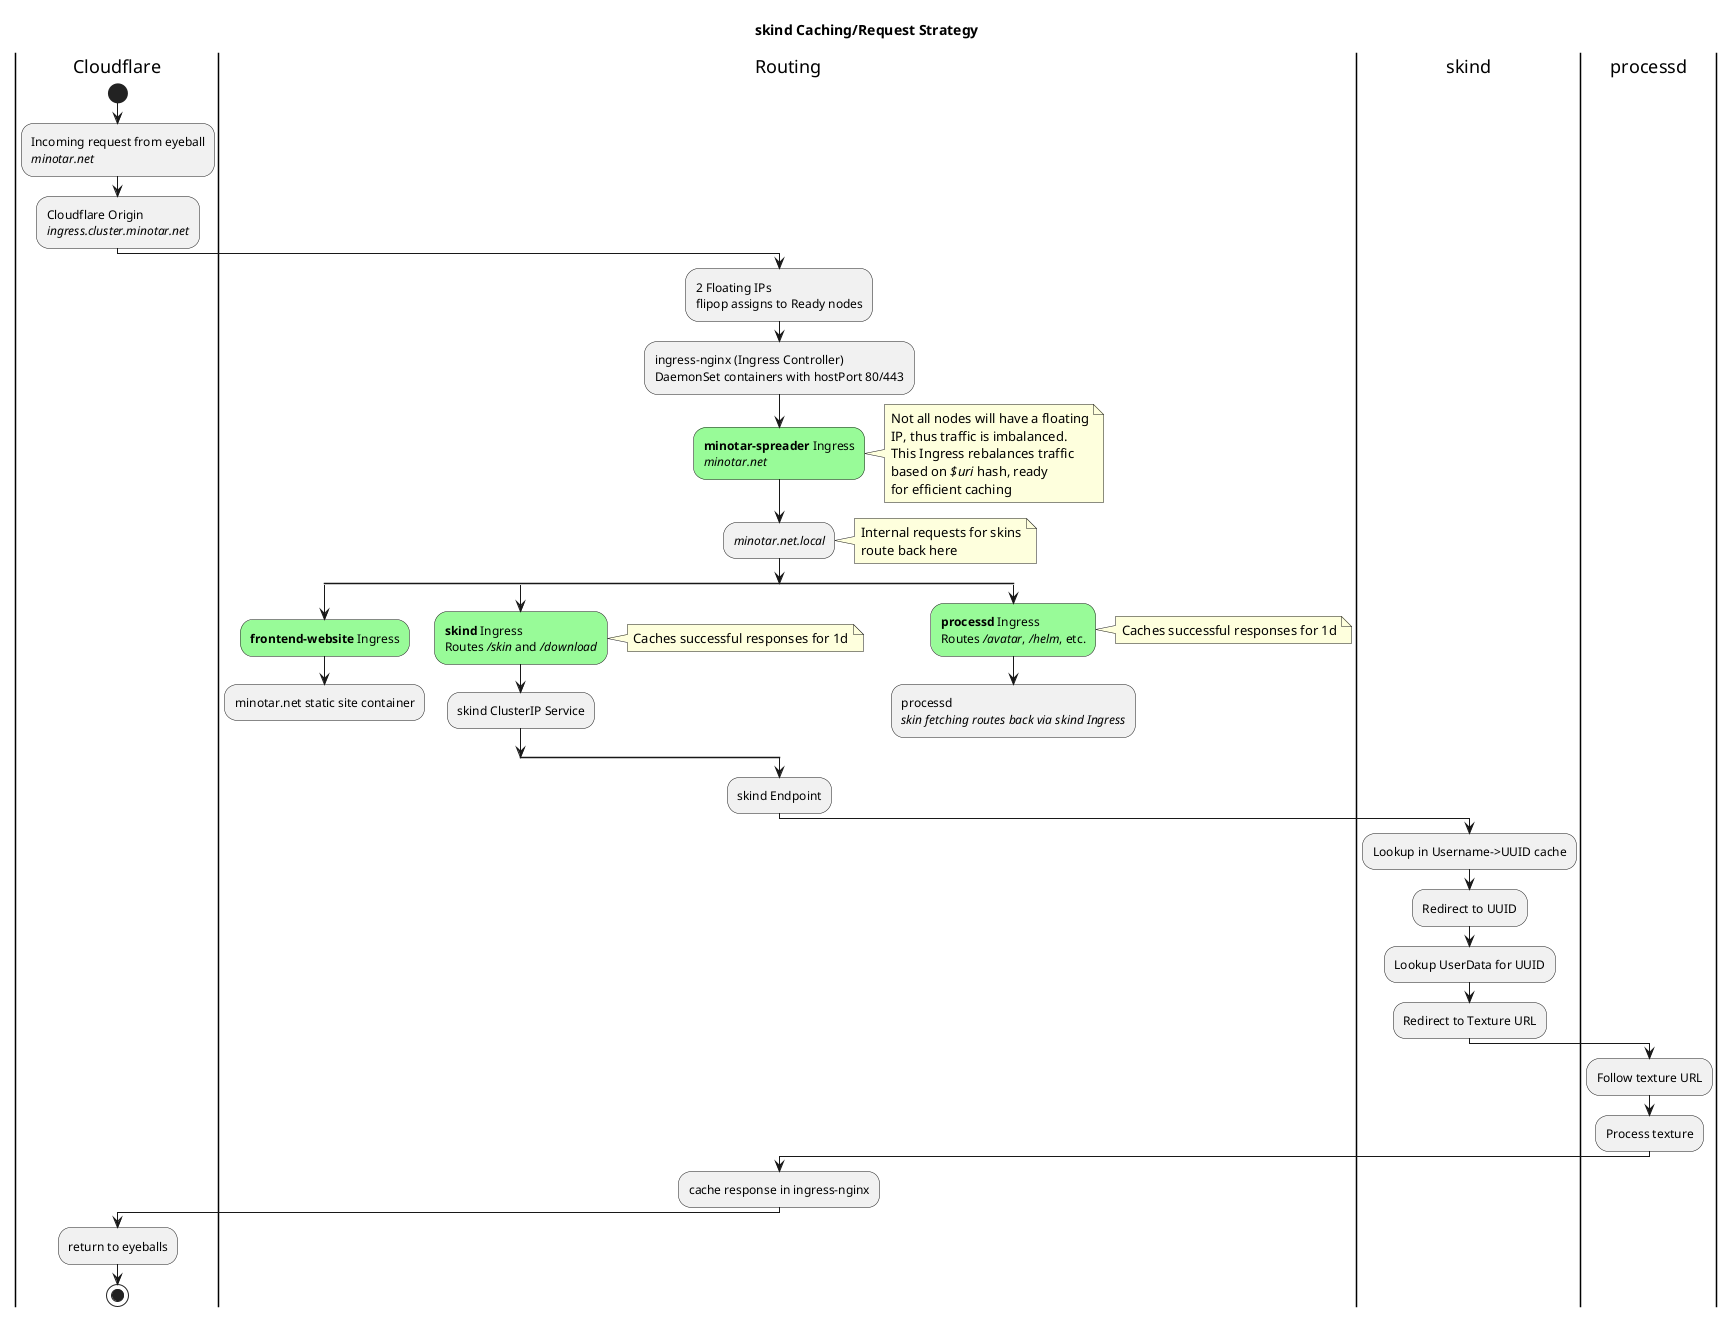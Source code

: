 @startuml
title skind Caching/Request Strategy

|Cloudflare|
start

:Incoming request from eyeball
//minotar.net//;

' :Workers (?);

:Cloudflare Origin
//ingress.cluster.minotar.net//;

|Routing|

:2 Floating IPs
flipop assigns to Ready nodes;


:ingress-nginx (Ingress Controller)
DaemonSet containers with hostPort 80/443;

' :Envoy/Contour/Other Routes;

#palegreen:**minotar-spreader** Ingress
//minotar.net//;
note right
    Not all nodes will have a floating
    IP, thus traffic is imbalanced.
    This Ingress rebalances traffic
    based on //$uri// hash, ready
    for efficient caching
end note

://minotar.net.local//;
note right
    Internal requests for skins
    route back here
end note

split
    #palegreen:**frontend-website** Ingress;
    :minotar.net static site container;
    detach
split again
    #palegreen:**skind** Ingress
    Routes ///skin// and ///download//;
    note right
        Caches successful responses for 1d
    end note
    :skind ClusterIP Service;
split again
    #palegreen:**processd** Ingress
    Routes ///avatar//, ///helm//, etc.;
    note right
        Caches successful responses for 1d
    end note
    :processd
    //skin fetching routes back via skind Ingress//;
    detach
end split

:skind Endpoint;

' |Web Cache|

' :Varnish/Nginx/Other performs caching;
' :If Username lookup, perform ESI;
' :ESI for Texture?;

' |processd|

' :Lookup to skind;
' :Peform ESI to get texture;

|skind|

:Lookup in Username->UUID cache;
:Redirect to UUID;

:Lookup UserData for UUID;
:Redirect to Texture URL;

|processd|
:Follow texture URL;

:Process texture;

|Routing|
:cache response in ingress-nginx;

|Cloudflare|
:return to eyeballs;

stop
@enduml

